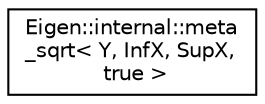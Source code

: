 digraph "Graphical Class Hierarchy"
{
  edge [fontname="Helvetica",fontsize="10",labelfontname="Helvetica",labelfontsize="10"];
  node [fontname="Helvetica",fontsize="10",shape=record];
  rankdir="LR";
  Node1 [label="Eigen::internal::meta\l_sqrt\< Y, InfX, SupX,\l true \>",height=0.2,width=0.4,color="black", fillcolor="white", style="filled",URL="$class_eigen_1_1internal_1_1meta__sqrt_3_01_y_00_01_inf_x_00_01_sup_x_00_01true_01_4.html"];
}

